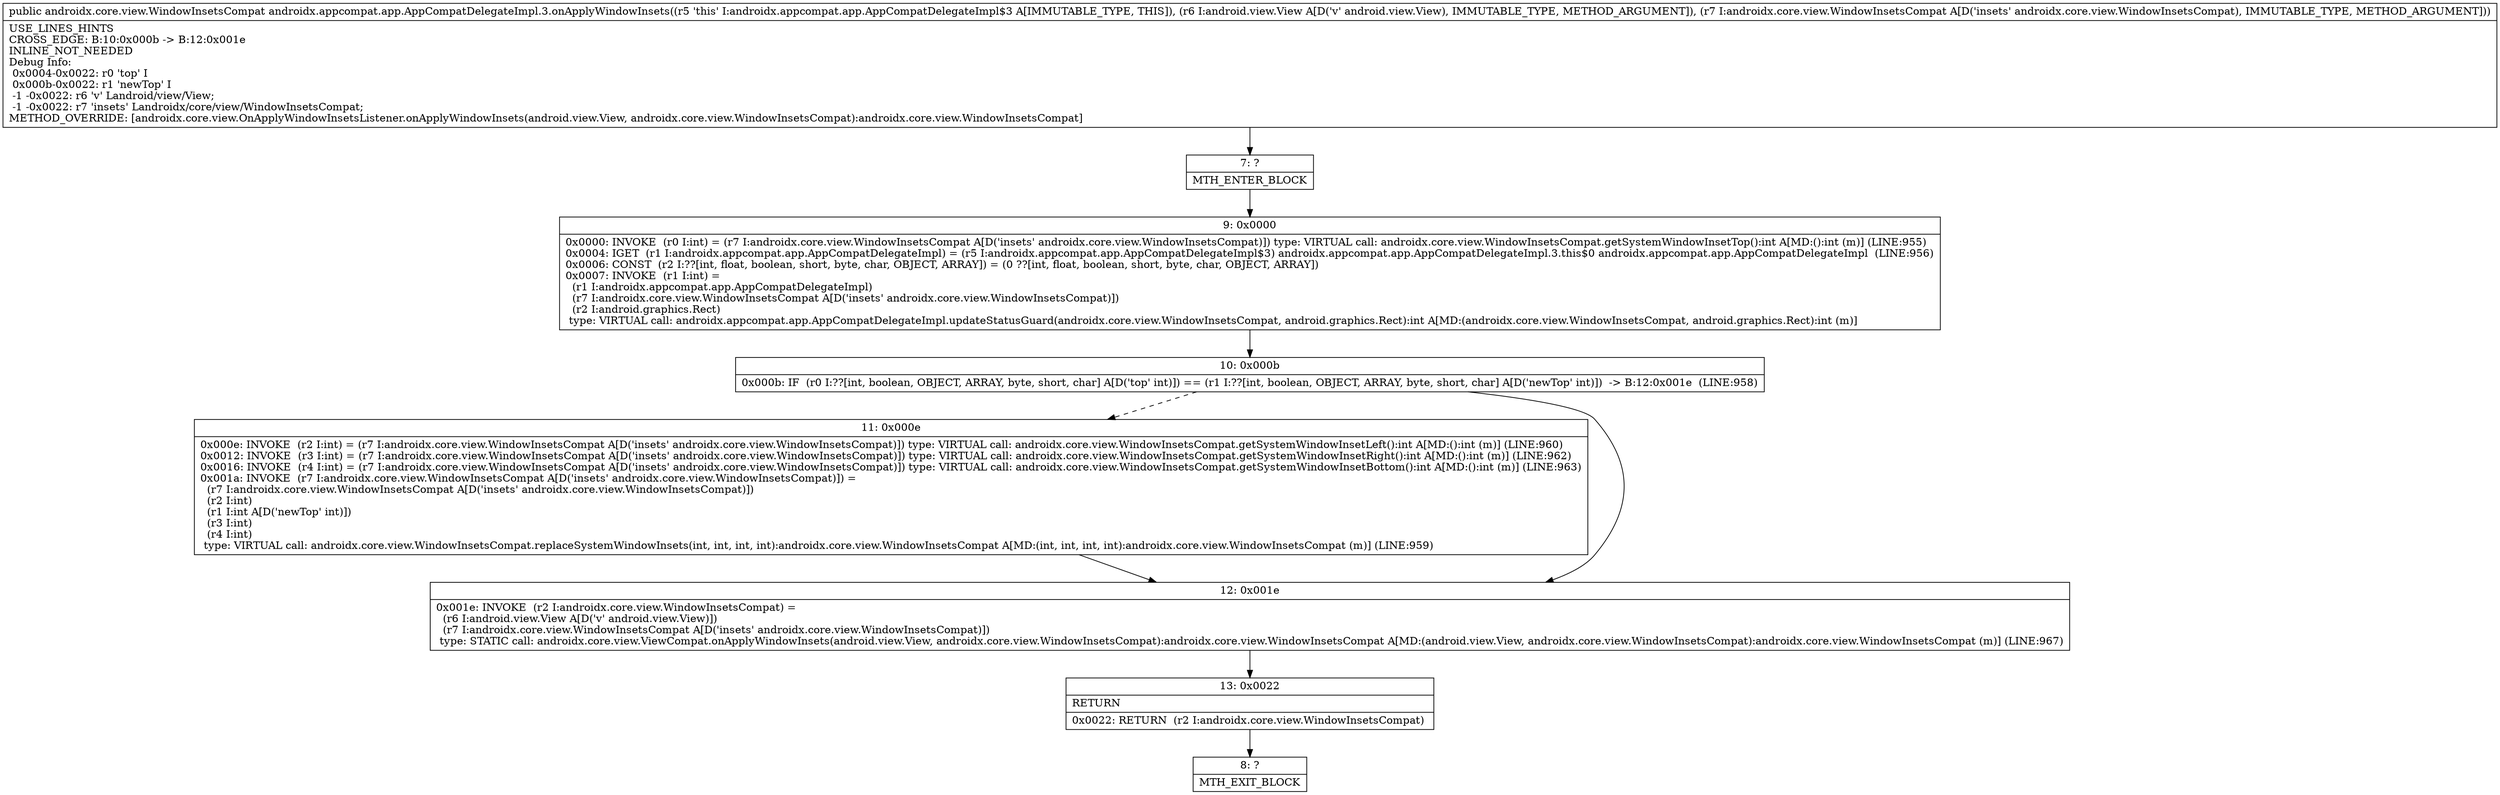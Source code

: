 digraph "CFG forandroidx.appcompat.app.AppCompatDelegateImpl.3.onApplyWindowInsets(Landroid\/view\/View;Landroidx\/core\/view\/WindowInsetsCompat;)Landroidx\/core\/view\/WindowInsetsCompat;" {
Node_7 [shape=record,label="{7\:\ ?|MTH_ENTER_BLOCK\l}"];
Node_9 [shape=record,label="{9\:\ 0x0000|0x0000: INVOKE  (r0 I:int) = (r7 I:androidx.core.view.WindowInsetsCompat A[D('insets' androidx.core.view.WindowInsetsCompat)]) type: VIRTUAL call: androidx.core.view.WindowInsetsCompat.getSystemWindowInsetTop():int A[MD:():int (m)] (LINE:955)\l0x0004: IGET  (r1 I:androidx.appcompat.app.AppCompatDelegateImpl) = (r5 I:androidx.appcompat.app.AppCompatDelegateImpl$3) androidx.appcompat.app.AppCompatDelegateImpl.3.this$0 androidx.appcompat.app.AppCompatDelegateImpl  (LINE:956)\l0x0006: CONST  (r2 I:??[int, float, boolean, short, byte, char, OBJECT, ARRAY]) = (0 ??[int, float, boolean, short, byte, char, OBJECT, ARRAY]) \l0x0007: INVOKE  (r1 I:int) = \l  (r1 I:androidx.appcompat.app.AppCompatDelegateImpl)\l  (r7 I:androidx.core.view.WindowInsetsCompat A[D('insets' androidx.core.view.WindowInsetsCompat)])\l  (r2 I:android.graphics.Rect)\l type: VIRTUAL call: androidx.appcompat.app.AppCompatDelegateImpl.updateStatusGuard(androidx.core.view.WindowInsetsCompat, android.graphics.Rect):int A[MD:(androidx.core.view.WindowInsetsCompat, android.graphics.Rect):int (m)]\l}"];
Node_10 [shape=record,label="{10\:\ 0x000b|0x000b: IF  (r0 I:??[int, boolean, OBJECT, ARRAY, byte, short, char] A[D('top' int)]) == (r1 I:??[int, boolean, OBJECT, ARRAY, byte, short, char] A[D('newTop' int)])  \-\> B:12:0x001e  (LINE:958)\l}"];
Node_11 [shape=record,label="{11\:\ 0x000e|0x000e: INVOKE  (r2 I:int) = (r7 I:androidx.core.view.WindowInsetsCompat A[D('insets' androidx.core.view.WindowInsetsCompat)]) type: VIRTUAL call: androidx.core.view.WindowInsetsCompat.getSystemWindowInsetLeft():int A[MD:():int (m)] (LINE:960)\l0x0012: INVOKE  (r3 I:int) = (r7 I:androidx.core.view.WindowInsetsCompat A[D('insets' androidx.core.view.WindowInsetsCompat)]) type: VIRTUAL call: androidx.core.view.WindowInsetsCompat.getSystemWindowInsetRight():int A[MD:():int (m)] (LINE:962)\l0x0016: INVOKE  (r4 I:int) = (r7 I:androidx.core.view.WindowInsetsCompat A[D('insets' androidx.core.view.WindowInsetsCompat)]) type: VIRTUAL call: androidx.core.view.WindowInsetsCompat.getSystemWindowInsetBottom():int A[MD:():int (m)] (LINE:963)\l0x001a: INVOKE  (r7 I:androidx.core.view.WindowInsetsCompat A[D('insets' androidx.core.view.WindowInsetsCompat)]) = \l  (r7 I:androidx.core.view.WindowInsetsCompat A[D('insets' androidx.core.view.WindowInsetsCompat)])\l  (r2 I:int)\l  (r1 I:int A[D('newTop' int)])\l  (r3 I:int)\l  (r4 I:int)\l type: VIRTUAL call: androidx.core.view.WindowInsetsCompat.replaceSystemWindowInsets(int, int, int, int):androidx.core.view.WindowInsetsCompat A[MD:(int, int, int, int):androidx.core.view.WindowInsetsCompat (m)] (LINE:959)\l}"];
Node_12 [shape=record,label="{12\:\ 0x001e|0x001e: INVOKE  (r2 I:androidx.core.view.WindowInsetsCompat) = \l  (r6 I:android.view.View A[D('v' android.view.View)])\l  (r7 I:androidx.core.view.WindowInsetsCompat A[D('insets' androidx.core.view.WindowInsetsCompat)])\l type: STATIC call: androidx.core.view.ViewCompat.onApplyWindowInsets(android.view.View, androidx.core.view.WindowInsetsCompat):androidx.core.view.WindowInsetsCompat A[MD:(android.view.View, androidx.core.view.WindowInsetsCompat):androidx.core.view.WindowInsetsCompat (m)] (LINE:967)\l}"];
Node_13 [shape=record,label="{13\:\ 0x0022|RETURN\l|0x0022: RETURN  (r2 I:androidx.core.view.WindowInsetsCompat) \l}"];
Node_8 [shape=record,label="{8\:\ ?|MTH_EXIT_BLOCK\l}"];
MethodNode[shape=record,label="{public androidx.core.view.WindowInsetsCompat androidx.appcompat.app.AppCompatDelegateImpl.3.onApplyWindowInsets((r5 'this' I:androidx.appcompat.app.AppCompatDelegateImpl$3 A[IMMUTABLE_TYPE, THIS]), (r6 I:android.view.View A[D('v' android.view.View), IMMUTABLE_TYPE, METHOD_ARGUMENT]), (r7 I:androidx.core.view.WindowInsetsCompat A[D('insets' androidx.core.view.WindowInsetsCompat), IMMUTABLE_TYPE, METHOD_ARGUMENT]))  | USE_LINES_HINTS\lCROSS_EDGE: B:10:0x000b \-\> B:12:0x001e\lINLINE_NOT_NEEDED\lDebug Info:\l  0x0004\-0x0022: r0 'top' I\l  0x000b\-0x0022: r1 'newTop' I\l  \-1 \-0x0022: r6 'v' Landroid\/view\/View;\l  \-1 \-0x0022: r7 'insets' Landroidx\/core\/view\/WindowInsetsCompat;\lMETHOD_OVERRIDE: [androidx.core.view.OnApplyWindowInsetsListener.onApplyWindowInsets(android.view.View, androidx.core.view.WindowInsetsCompat):androidx.core.view.WindowInsetsCompat]\l}"];
MethodNode -> Node_7;Node_7 -> Node_9;
Node_9 -> Node_10;
Node_10 -> Node_11[style=dashed];
Node_10 -> Node_12;
Node_11 -> Node_12;
Node_12 -> Node_13;
Node_13 -> Node_8;
}

